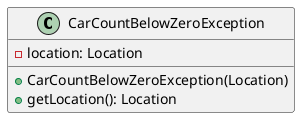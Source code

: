 @startuml
class CarCountBelowZeroException {
    -location: Location
	+CarCountBelowZeroException(Location)
	+getLocation(): Location
}
@enduml

